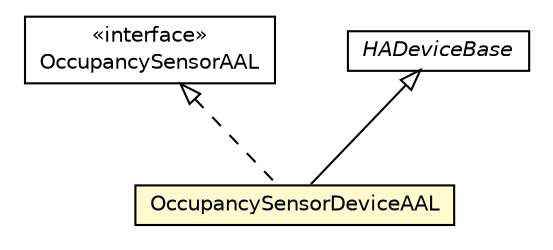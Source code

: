 #!/usr/local/bin/dot
#
# Class diagram 
# Generated by UMLGraph version R5_6-24-gf6e263 (http://www.umlgraph.org/)
#

digraph G {
	edge [fontname="Helvetica",fontsize=10,labelfontname="Helvetica",labelfontsize=10];
	node [fontname="Helvetica",fontsize=10,shape=plaintext];
	nodesep=0.25;
	ranksep=0.5;
	// org.universAAL.lddi.zigbee.commissioning.devices.api.OccupancySensorAAL
	c6099012 [label=<<table title="org.universAAL.lddi.zigbee.commissioning.devices.api.OccupancySensorAAL" border="0" cellborder="1" cellspacing="0" cellpadding="2" port="p" href="../api/OccupancySensorAAL.html">
		<tr><td><table border="0" cellspacing="0" cellpadding="1">
<tr><td align="center" balign="center"> &#171;interface&#187; </td></tr>
<tr><td align="center" balign="center"> OccupancySensorAAL </td></tr>
		</table></td></tr>
		</table>>, URL="../api/OccupancySensorAAL.html", fontname="Helvetica", fontcolor="black", fontsize=10.0];
	// org.universAAL.lddi.zigbee.commissioning.devices.impl.OccupancySensorDeviceAAL
	c6099014 [label=<<table title="org.universAAL.lddi.zigbee.commissioning.devices.impl.OccupancySensorDeviceAAL" border="0" cellborder="1" cellspacing="0" cellpadding="2" port="p" bgcolor="lemonChiffon" href="./OccupancySensorDeviceAAL.html">
		<tr><td><table border="0" cellspacing="0" cellpadding="1">
<tr><td align="center" balign="center"> OccupancySensorDeviceAAL </td></tr>
		</table></td></tr>
		</table>>, URL="./OccupancySensorDeviceAAL.html", fontname="Helvetica", fontcolor="black", fontsize=10.0];
	//org.universAAL.lddi.zigbee.commissioning.devices.impl.OccupancySensorDeviceAAL extends it.cnr.isti.zigbee.ha.driver.core.HADeviceBase
	c6099987:p -> c6099014:p [dir=back,arrowtail=empty];
	//org.universAAL.lddi.zigbee.commissioning.devices.impl.OccupancySensorDeviceAAL implements org.universAAL.lddi.zigbee.commissioning.devices.api.OccupancySensorAAL
	c6099012:p -> c6099014:p [dir=back,arrowtail=empty,style=dashed];
	// it.cnr.isti.zigbee.ha.driver.core.HADeviceBase
	c6099987 [label=<<table title="it.cnr.isti.zigbee.ha.driver.core.HADeviceBase" border="0" cellborder="1" cellspacing="0" cellpadding="2" port="p" href="http://java.sun.com/j2se/1.4.2/docs/api/it/cnr/isti/zigbee/ha/driver/core/HADeviceBase.html">
		<tr><td><table border="0" cellspacing="0" cellpadding="1">
<tr><td align="center" balign="center"><font face="Helvetica-Oblique"> HADeviceBase </font></td></tr>
		</table></td></tr>
		</table>>, URL="http://java.sun.com/j2se/1.4.2/docs/api/it/cnr/isti/zigbee/ha/driver/core/HADeviceBase.html", fontname="Helvetica", fontcolor="black", fontsize=10.0];
}

